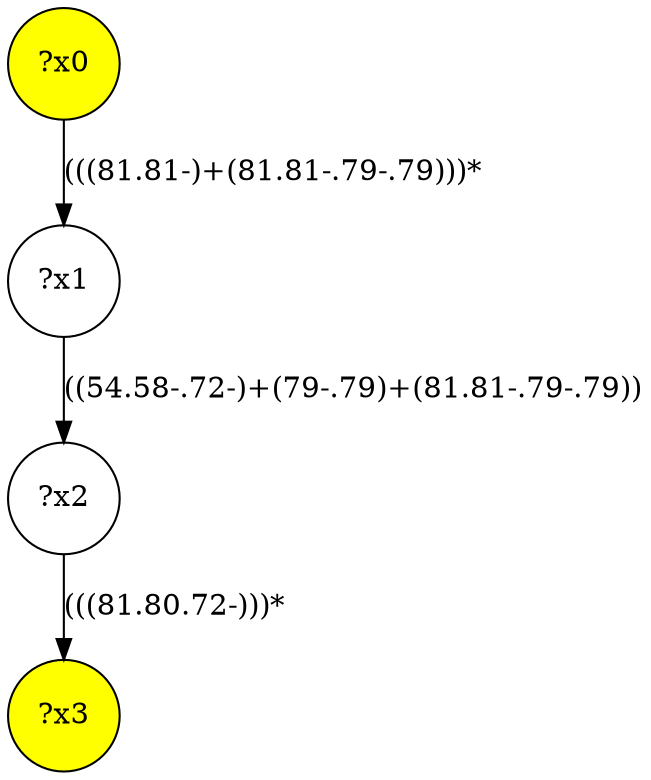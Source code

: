 digraph g {
	x0 [fillcolor="yellow", style="filled," shape=circle, label="?x0"];
	x3 [fillcolor="yellow", style="filled," shape=circle, label="?x3"];
	x1 [shape=circle, label="?x1"];
	x0 -> x1 [label="(((81.81-)+(81.81-.79-.79)))*"];
	x2 [shape=circle, label="?x2"];
	x1 -> x2 [label="((54.58-.72-)+(79-.79)+(81.81-.79-.79))"];
	x2 -> x3 [label="(((81.80.72-)))*"];
}
